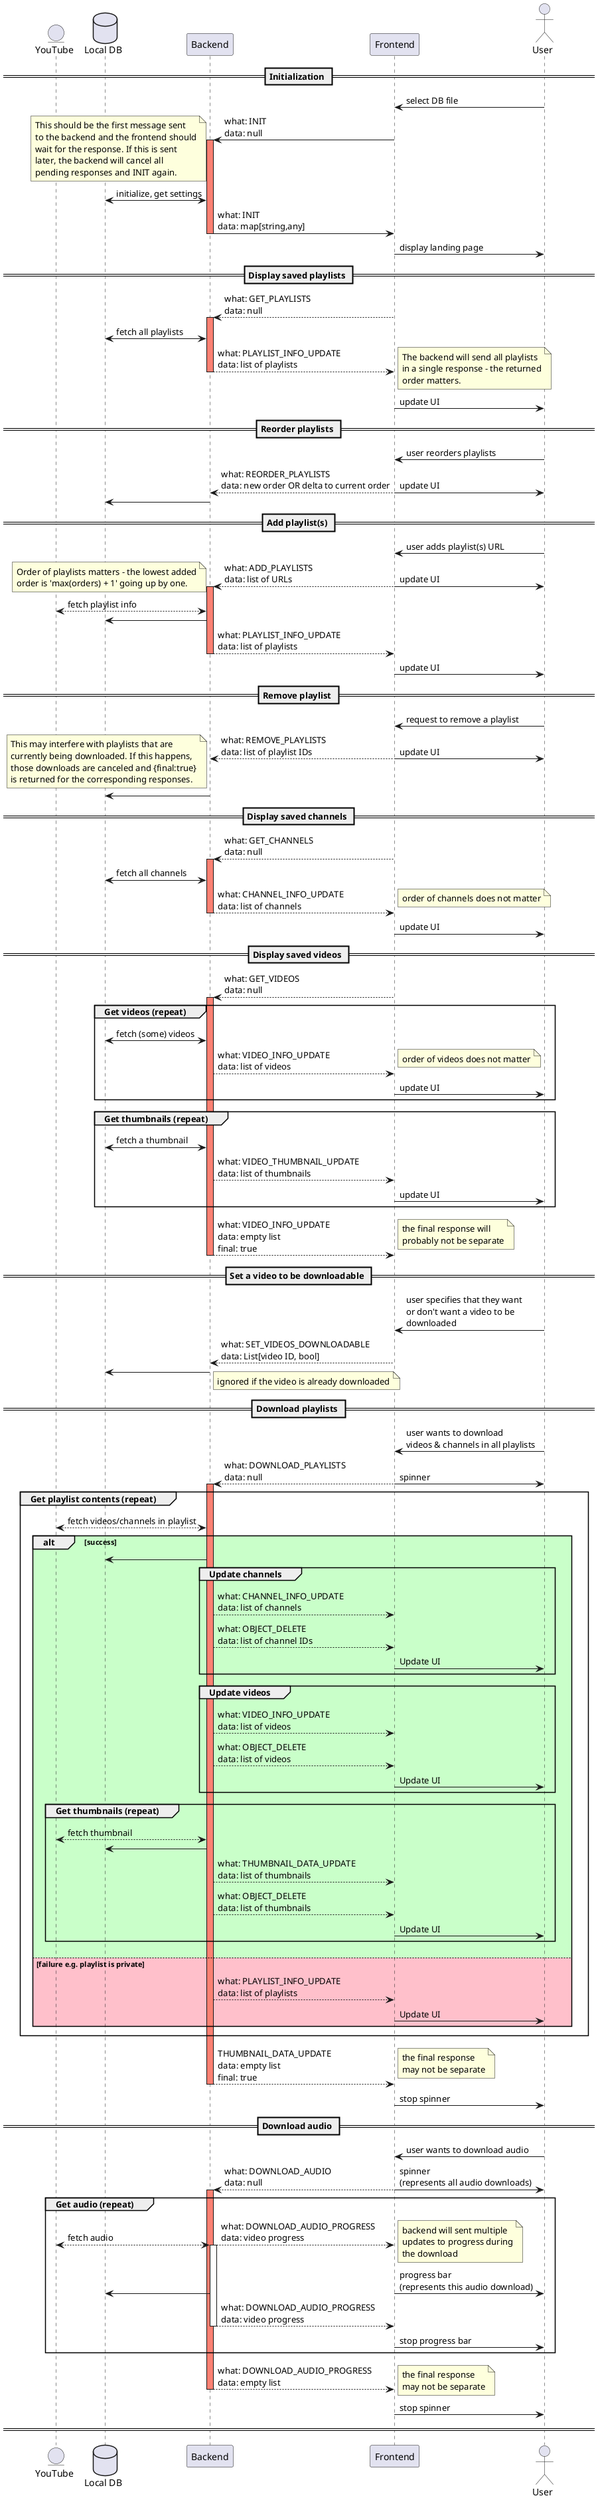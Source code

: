 @startuml Requests

!pragma teoz true

Entity YouTube as YT
database "Local DB" as DB
participant Backend as BE
participant Frontend as FE
actor User

== Initialization ==

User -> FE: select DB file
FE -> BE ++ #Salmon: what: INIT\ndata: null
note left
    This should be the first message sent
    to the backend and the frontend should
    wait for the response. If this is sent
    later, the backend will cancel all
    pending responses and INIT again.
end note
BE <-> DB: initialize, get settings
BE -> FE --: what: INIT\ndata: map[string,any]
FE -> User: display landing page

== Display saved playlists ==

FE --> BE ++ #Salmon: what: GET_PLAYLISTS\ndata: null
BE <-> DB: fetch all playlists
BE --> FE --: what: PLAYLIST_INFO_UPDATE\ndata: list of playlists
note right
    The backend will send all playlists
    in a single response - the returned
    order matters.
end note
FE -> User: update UI


== Reorder playlists ==

User -> FE: user reorders playlists
FE -> User: update UI
& FE --> BE: what: REORDER_PLAYLISTS\ndata: new order OR delta to current order
BE -> DB

== Add playlist(s) ==

User -> FE: user adds playlist(s) URL
FE -> User: update UI
& FE --> BE ++ #Salmon: what: ADD_PLAYLISTS\ndata: list of URLs
note left
    Order of playlists matters - the lowest added
    order is 'max(orders) + 1' going up by one.
end note
BE <--> YT: fetch playlist info
BE -> DB
BE --> FE --: what: PLAYLIST_INFO_UPDATE\ndata: list of playlists
FE -> User: update UI

== Remove playlist ==

User -> FE: request to remove a playlist
FE -> User: update UI
& FE --> BE: what: REMOVE_PLAYLISTS\ndata: list of playlist IDs
note left
    This may interfere with playlists that are
    currently being downloaded. If this happens,
    those downloads are canceled and {final:true}
    is returned for the corresponding responses.
end note
BE -> DB

== Display saved channels ==

FE --> BE ++ #Salmon: what: GET_CHANNELS\ndata: null
BE <-> DB: fetch all channels
BE --> FE --: what: CHANNEL_INFO_UPDATE\ndata: list of channels
note right: order of channels does not matter
FE -> User: update UI

== Display saved videos ==

FE --> BE ++ #Salmon: what: GET_VIDEOS\ndata: null
group Get videos (repeat)
    BE <-> DB: fetch (some) videos
    BE --> FE: what: VIDEO_INFO_UPDATE\ndata: list of videos
    note right: order of videos does not matter
    FE -> User: update UI
end
group Get thumbnails (repeat)
    BE <-> DB: fetch a thumbnail
    BE --> FE: what: VIDEO_THUMBNAIL_UPDATE\ndata: list of thumbnails
    FE -> User: update UI
end
BE --> FE --: what: VIDEO_INFO_UPDATE\ndata: empty list\nfinal: true
note right
    the final response will
    probably not be separate
end note

== Set a video to be downloadable ==
User -> FE: user specifies that they want\nor don't want a video to be\ndownloaded
FE --> BE: what: SET_VIDEOS_DOWNLOADABLE\ndata: List[video ID, bool]
BE -> DB
note right: ignored if the video is already downloaded

== Download playlists ==

User -> FE: user wants to download\nvideos & channels in all playlists
FE --> BE ++ #Salmon: what: DOWNLOAD_PLAYLISTS\ndata: null
& FE -> User: spinner
group Get playlist contents (repeat)
    BE <--> YT: fetch videos/channels in playlist
    alt #TECHNOLOGY success
        BE -> DB
        group Update channels
            BE --> FE: what: CHANNEL_INFO_UPDATE\ndata: list of channels
            BE --> FE: what: OBJECT_DELETE\ndata: list of channel IDs
            FE -> User: Update UI
        end
        group Update videos
            BE --> FE: what: VIDEO_INFO_UPDATE\ndata: list of videos
            BE --> FE: what: OBJECT_DELETE\ndata: list of videos
            FE -> User: Update UI
        end
        group Get thumbnails (repeat)
            BE <--> YT: fetch thumbnail
            BE -> DB
            BE --> FE: what: THUMBNAIL_DATA_UPDATE\ndata: list of thumbnails
            BE --> FE: what: OBJECT_DELETE\ndata: list of thumbnails
            FE -> User: Update UI
        end
    else #Pink failure e.g. playlist is private
        BE --> FE: what: PLAYLIST_INFO_UPDATE\ndata: list of playlists
        FE -> User: Update UI
    end
end
BE --> FE --: THUMBNAIL_DATA_UPDATE\ndata: empty list\nfinal: true
note right
    the final response
    may not be separate
end note
FE -> User: stop spinner

== Download audio ==

User -> FE: user wants to download audio
FE -> User: spinner\n(represents all audio downloads)
& FE --> BE ++ #Salmon: what: DOWNLOAD_AUDIO\ndata: null
group Get audio (repeat)
    BE <--> YT: fetch audio
    & BE --> FE: what: DOWNLOAD_AUDIO_PROGRESS\ndata: video progress
    activate BE #Maroon
    note right
        backend will sent multiple
        updates to progress during
        the download
    end note
    FE -> User: progress bar\n(represents this audio download)
    & BE -> DB
    BE --> FE: what: DOWNLOAD_AUDIO_PROGRESS\ndata: video progress
    deactivate BE
    FE -> User: stop progress bar
end
BE --> FE --: what: DOWNLOAD_AUDIO_PROGRESS\ndata: empty list
note right
    the final response
    may not be separate
end note
FE -> User: stop spinner

====

@enduml
